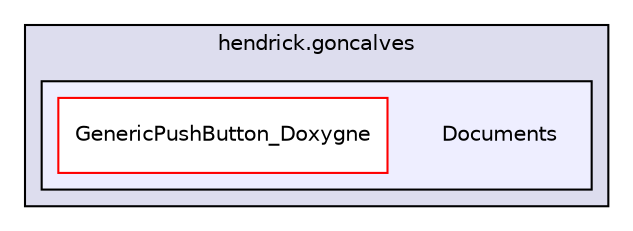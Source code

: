 digraph "C:/Users/hendrick.goncalves/Documents" {
  compound=true
  node [ fontsize="10", fontname="Helvetica"];
  edge [ labelfontsize="10", labelfontname="Helvetica"];
  subgraph clusterdir_3cebe353ab6951be64df0a670cbb062e {
    graph [ bgcolor="#ddddee", pencolor="black", label="hendrick.goncalves" fontname="Helvetica", fontsize="10", URL="dir_3cebe353ab6951be64df0a670cbb062e.html"]
  subgraph clusterdir_c30e6759b18a65503a40bf5b2a39c791 {
    graph [ bgcolor="#eeeeff", pencolor="black", label="" URL="dir_c30e6759b18a65503a40bf5b2a39c791.html"];
    dir_c30e6759b18a65503a40bf5b2a39c791 [shape=plaintext label="Documents"];
    dir_1bcad661fca0ce6d1af17c4f2e80a5d8 [shape=box label="GenericPushButton_Doxygne" color="red" fillcolor="white" style="filled" URL="dir_1bcad661fca0ce6d1af17c4f2e80a5d8.html"];
  }
  }
}

